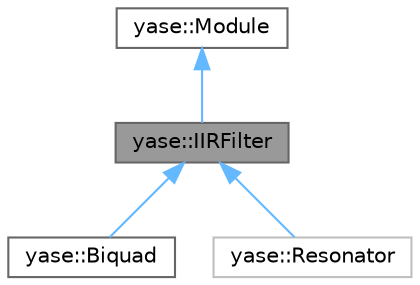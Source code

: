 digraph "yase::IIRFilter"
{
 // LATEX_PDF_SIZE
  bgcolor="transparent";
  edge [fontname=Helvetica,fontsize=10,labelfontname=Helvetica,labelfontsize=10];
  node [fontname=Helvetica,fontsize=10,shape=box,height=0.2,width=0.4];
  Node1 [id="Node000001",label="yase::IIRFilter",height=0.2,width=0.4,color="gray40", fillcolor="grey60", style="filled", fontcolor="black",tooltip="This module implements an Infinite Impulse Response (IIR) filter."];
  Node2 -> Node1 [id="edge1_Node000001_Node000002",dir="back",color="steelblue1",style="solid",tooltip=" "];
  Node2 [id="Node000002",label="yase::Module",height=0.2,width=0.4,color="gray40", fillcolor="white", style="filled",URL="$classyase_1_1_module.html",tooltip="An abstract base class for modules."];
  Node1 -> Node3 [id="edge2_Node000001_Node000003",dir="back",color="steelblue1",style="solid",tooltip=" "];
  Node3 [id="Node000003",label="yase::Biquad",height=0.2,width=0.4,color="gray40", fillcolor="white", style="filled",URL="$classyase_1_1_biquad.html",tooltip="Standard Biquad filters adapated from https://www.w3.org/TR/audio-eq-cookbook/."];
  Node1 -> Node4 [id="edge3_Node000001_Node000004",dir="back",color="steelblue1",style="solid",tooltip=" "];
  Node4 [id="Node000004",label="yase::Resonator",height=0.2,width=0.4,color="grey75", fillcolor="white", style="filled",URL="$classyase_1_1_resonator.html",tooltip=" "];
}
